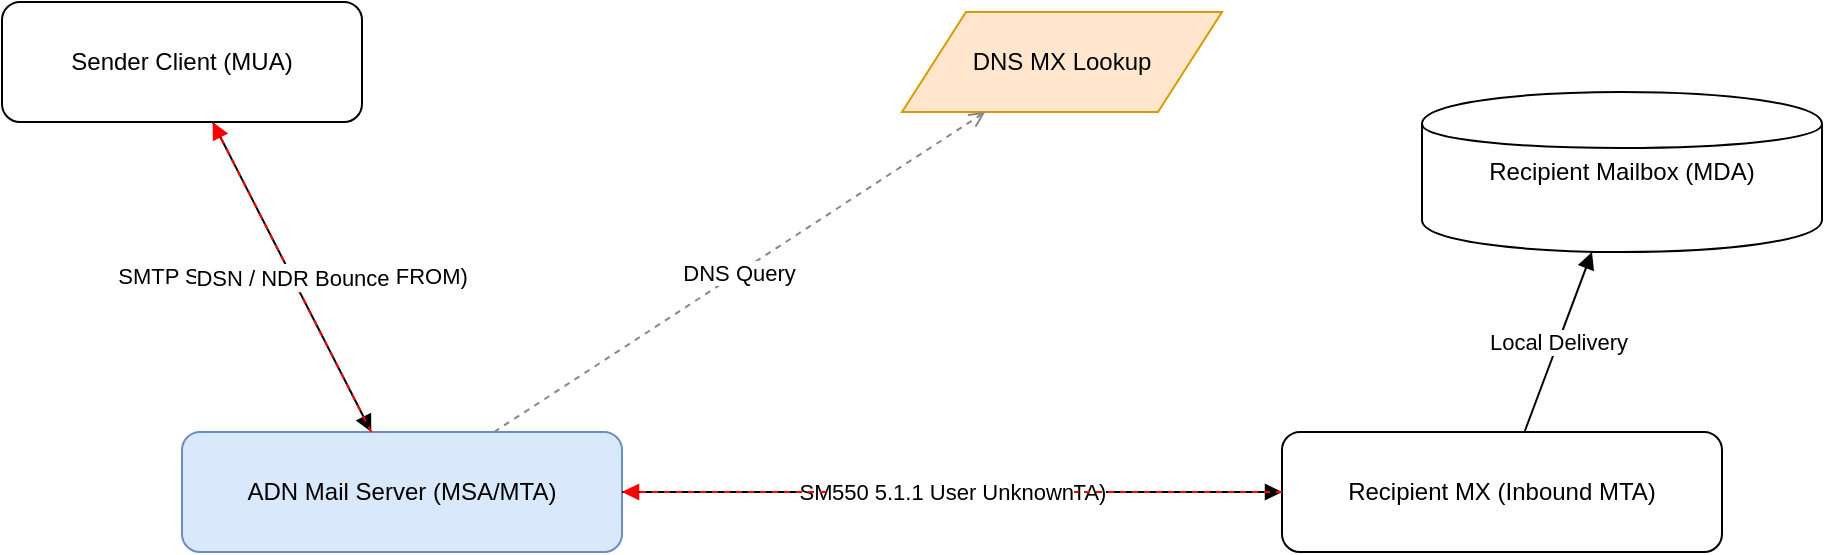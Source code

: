 <mxfile version="28.1.1">
  <diagram name="SMTP Flow" id="Jnbh-NJeI82GfpX0YLuZ">
    <mxGraphModel dx="1188" dy="642" grid="1" gridSize="10" guides="1" tooltips="1" connect="1" arrows="1" fold="1" page="1" pageScale="1" pageWidth="827" pageHeight="1169" math="0" shadow="0">
      <root>
        <mxCell id="0" />
        <mxCell id="1" parent="0" />
        <mxCell id="pJ8NAPRmJXz7y9-A45Fp-12" value="Sender Client (MUA)" style="shape=rectangle;rounded=1;whiteSpace=wrap;html=1;fillColor=#ffffff;strokeColor=#000000;" vertex="1" parent="1">
          <mxGeometry x="20" y="85" width="180" height="60" as="geometry" />
        </mxCell>
        <mxCell id="pJ8NAPRmJXz7y9-A45Fp-13" value="ADN Mail Server (MSA/MTA)" style="shape=rectangle;rounded=1;whiteSpace=wrap;html=1;fillColor=#dae8fc;strokeColor=#6c8ebf;" vertex="1" parent="1">
          <mxGeometry x="110" y="300" width="220" height="60" as="geometry" />
        </mxCell>
        <mxCell id="pJ8NAPRmJXz7y9-A45Fp-14" value="DNS MX Lookup" style="shape=parallelogram;whiteSpace=wrap;html=1;fillColor=#ffe6cc;strokeColor=#d79b00;" vertex="1" parent="1">
          <mxGeometry x="470" y="90" width="160" height="50" as="geometry" />
        </mxCell>
        <mxCell id="pJ8NAPRmJXz7y9-A45Fp-15" value="Recipient MX (Inbound MTA)" style="shape=rectangle;rounded=1;whiteSpace=wrap;html=1;fillColor=#ffffff;strokeColor=#000000;" vertex="1" parent="1">
          <mxGeometry x="660" y="300" width="220" height="60" as="geometry" />
        </mxCell>
        <mxCell id="pJ8NAPRmJXz7y9-A45Fp-16" value="Recipient Mailbox (MDA)" style="shape=cylinder;whiteSpace=wrap;html=1;fillColor=#ffffff;strokeColor=#000000;" vertex="1" parent="1">
          <mxGeometry x="730" y="130" width="200" height="80" as="geometry" />
        </mxCell>
        <mxCell id="pJ8NAPRmJXz7y9-A45Fp-17" value="SMTP Submit (AUTH, MAIL FROM)" style="endArrow=block;html=1;" edge="1" parent="1" source="pJ8NAPRmJXz7y9-A45Fp-12" target="pJ8NAPRmJXz7y9-A45Fp-13">
          <mxGeometry relative="1" as="geometry" />
        </mxCell>
        <mxCell id="pJ8NAPRmJXz7y9-A45Fp-18" value="DNS Query" style="endArrow=open;dashed=1;strokeColor=#888888;" edge="1" parent="1" source="pJ8NAPRmJXz7y9-A45Fp-13" target="pJ8NAPRmJXz7y9-A45Fp-14">
          <mxGeometry relative="1" as="geometry" />
        </mxCell>
        <mxCell id="pJ8NAPRmJXz7y9-A45Fp-19" value="SMTP Relay (RCPT TO, DATA)" style="endArrow=block;html=1;" edge="1" parent="1" source="pJ8NAPRmJXz7y9-A45Fp-13" target="pJ8NAPRmJXz7y9-A45Fp-15">
          <mxGeometry relative="1" as="geometry" />
        </mxCell>
        <mxCell id="pJ8NAPRmJXz7y9-A45Fp-20" value="Local Delivery" style="endArrow=block;html=1;" edge="1" parent="1" source="pJ8NAPRmJXz7y9-A45Fp-15" target="pJ8NAPRmJXz7y9-A45Fp-16">
          <mxGeometry relative="1" as="geometry" />
        </mxCell>
        <mxCell id="pJ8NAPRmJXz7y9-A45Fp-21" value="550 5.1.1 User Unknown" style="endArrow=block;dashed=1;strokeColor=#ff0000;html=1;" edge="1" parent="1" source="pJ8NAPRmJXz7y9-A45Fp-15" target="pJ8NAPRmJXz7y9-A45Fp-13">
          <mxGeometry relative="1" as="geometry" />
        </mxCell>
        <mxCell id="pJ8NAPRmJXz7y9-A45Fp-22" value="DSN / NDR Bounce" style="endArrow=block;dashed=1;strokeColor=#ff0000;html=1;" edge="1" parent="1" source="pJ8NAPRmJXz7y9-A45Fp-13" target="pJ8NAPRmJXz7y9-A45Fp-12">
          <mxGeometry relative="1" as="geometry" />
        </mxCell>
      </root>
    </mxGraphModel>
  </diagram>
</mxfile>
